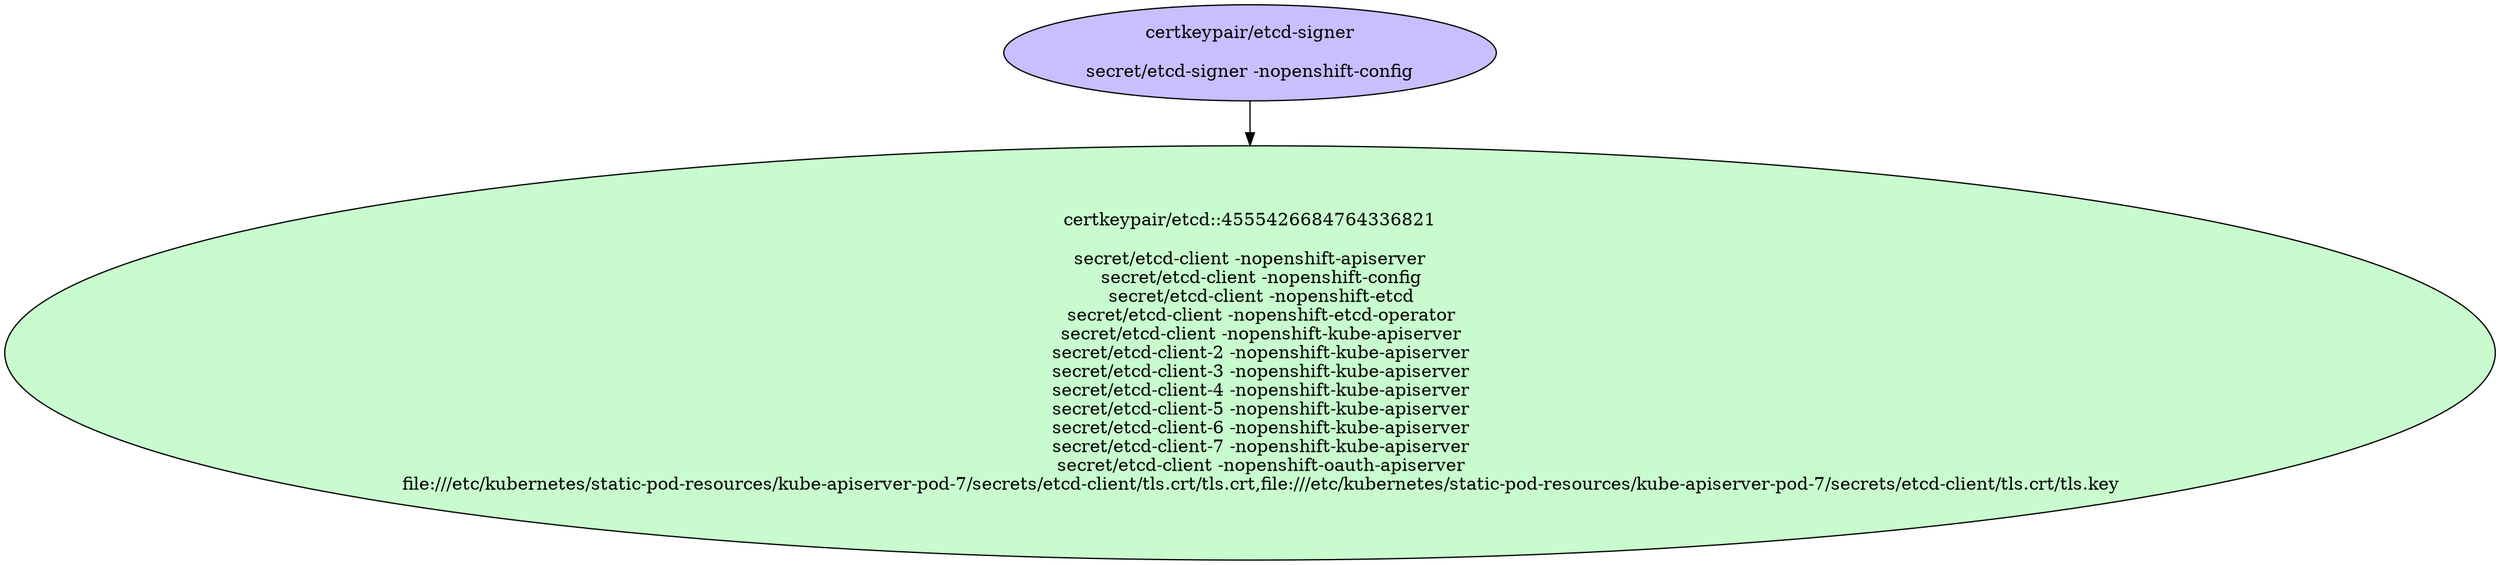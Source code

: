 digraph "Local Certificate" {
  // Node definitions.
  1 [
    label="certkeypair/etcd-signer\n\nsecret/etcd-signer -nopenshift-config\n"
    style=filled
    fillcolor="#c7bfff"
  ];
  4 [
    label="certkeypair/etcd::4555426684764336821\n\nsecret/etcd-client -nopenshift-apiserver\n    secret/etcd-client -nopenshift-config\n    secret/etcd-client -nopenshift-etcd\n    secret/etcd-client -nopenshift-etcd-operator\n    secret/etcd-client -nopenshift-kube-apiserver\n    secret/etcd-client-2 -nopenshift-kube-apiserver\n    secret/etcd-client-3 -nopenshift-kube-apiserver\n    secret/etcd-client-4 -nopenshift-kube-apiserver\n    secret/etcd-client-5 -nopenshift-kube-apiserver\n    secret/etcd-client-6 -nopenshift-kube-apiserver\n    secret/etcd-client-7 -nopenshift-kube-apiserver\n    secret/etcd-client -nopenshift-oauth-apiserver\n    file:///etc/kubernetes/static-pod-resources/kube-apiserver-pod-7/secrets/etcd-client/tls.crt/tls.crt,file:///etc/kubernetes/static-pod-resources/kube-apiserver-pod-7/secrets/etcd-client/tls.crt/tls.key\n"
    style=filled
    fillcolor="#c8fbcd"
  ];

  // Edge definitions.
  1 -> 4;
}